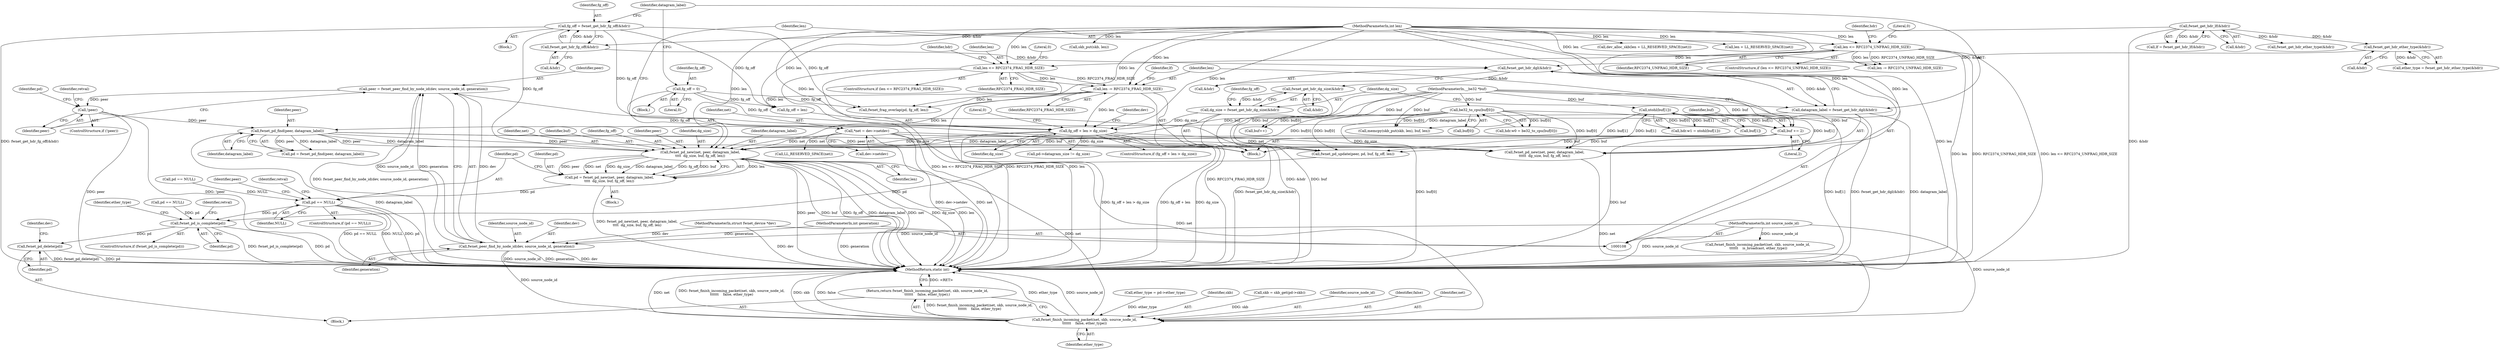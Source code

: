 digraph "0_linux_667121ace9dbafb368618dbabcf07901c962ddac@pointer" {
"1000310" [label="(Call,fwnet_pd_new(net, peer, datagram_label,\n\t\t\t\t  dg_size, buf, fg_off, len))"];
"1000118" [label="(Call,*net = dev->netdev)"];
"1000289" [label="(Call,fwnet_pd_find(peer, datagram_label))"];
"1000279" [label="(Call,!peer)"];
"1000272" [label="(Call,peer = fwnet_peer_find_by_node_id(dev, source_node_id, generation))"];
"1000274" [label="(Call,fwnet_peer_find_by_node_id(dev, source_node_id, generation))"];
"1000109" [label="(MethodParameterIn,struct fwnet_device *dev)"];
"1000112" [label="(MethodParameterIn,int source_node_id)"];
"1000113" [label="(MethodParameterIn,int generation)"];
"1000248" [label="(Call,datagram_label = fwnet_get_hdr_dgl(&hdr))"];
"1000250" [label="(Call,fwnet_get_hdr_dgl(&hdr))"];
"1000232" [label="(Call,fwnet_get_hdr_ether_type(&hdr))"];
"1000149" [label="(Call,fwnet_get_hdr_lf(&hdr))"];
"1000245" [label="(Call,fwnet_get_hdr_fg_off(&hdr))"];
"1000259" [label="(Call,fg_off + len > dg_size)"];
"1000235" [label="(Call,fg_off = 0)"];
"1000243" [label="(Call,fg_off = fwnet_get_hdr_fg_off(&hdr))"];
"1000222" [label="(Call,len -= RFC2374_FRAG_HDR_SIZE)"];
"1000206" [label="(Call,len <= RFC2374_FRAG_HDR_SIZE)"];
"1000134" [label="(Call,len <= RFC2374_UNFRAG_HDR_SIZE)"];
"1000111" [label="(MethodParameterIn,int len)"];
"1000253" [label="(Call,dg_size = fwnet_get_hdr_dg_size(&hdr))"];
"1000255" [label="(Call,fwnet_get_hdr_dg_size(&hdr))"];
"1000215" [label="(Call,ntohl(buf[1]))"];
"1000110" [label="(MethodParameterIn,__be32 *buf)"];
"1000143" [label="(Call,be32_to_cpu(buf[0]))"];
"1000219" [label="(Call,buf += 2)"];
"1000308" [label="(Call,pd = fwnet_pd_new(net, peer, datagram_label,\n\t\t\t\t  dg_size, buf, fg_off, len))"];
"1000319" [label="(Call,pd == NULL)"];
"1000404" [label="(Call,fwnet_pd_is_complete(pd))"];
"1000422" [label="(Call,fwnet_pd_delete(pd))"];
"1000431" [label="(Call,fwnet_finish_incoming_packet(net, skb, source_node_id,\n\t\t\t\t\t\t    false, ether_type))"];
"1000430" [label="(Return,return fwnet_finish_incoming_packet(net, skb, source_node_id,\n\t\t\t\t\t\t    false, ether_type);)"];
"1000219" [label="(Call,buf += 2)"];
"1000293" [label="(Call,pd == NULL)"];
"1000272" [label="(Call,peer = fwnet_peer_find_by_node_id(dev, source_node_id, generation))"];
"1000321" [label="(Identifier,NULL)"];
"1000221" [label="(Literal,2)"];
"1000248" [label="(Call,datagram_label = fwnet_get_hdr_dgl(&hdr))"];
"1000162" [label="(Call,buf++)"];
"1000246" [label="(Call,&hdr)"];
"1000438" [label="(Identifier,retval)"];
"1000112" [label="(MethodParameterIn,int source_node_id)"];
"1000263" [label="(Identifier,dg_size)"];
"1000113" [label="(MethodParameterIn,int generation)"];
"1000290" [label="(Identifier,peer)"];
"1000192" [label="(Call,memcpy(skb_put(skb, len), buf, len))"];
"1000408" [label="(Identifier,ether_type)"];
"1000115" [label="(Block,)"];
"1000135" [label="(Identifier,len)"];
"1000169" [label="(Call,dev_alloc_skb(len + LL_RESERVED_SPACE(net)))"];
"1000313" [label="(Identifier,datagram_label)"];
"1000277" [label="(Identifier,generation)"];
"1000170" [label="(Call,len + LL_RESERVED_SPACE(net))"];
"1000311" [label="(Identifier,net)"];
"1000118" [label="(Call,*net = dev->netdev)"];
"1000407" [label="(Call,ether_type = pd->ether_type)"];
"1000296" [label="(Block,)"];
"1000164" [label="(Call,len -= RFC2374_UNFRAG_HDR_SIZE)"];
"1000141" [label="(Identifier,hdr)"];
"1000260" [label="(Call,fg_off + len)"];
"1000134" [label="(Call,len <= RFC2374_UNFRAG_HDR_SIZE)"];
"1000308" [label="(Call,pd = fwnet_pd_new(net, peer, datagram_label,\n\t\t\t\t  dg_size, buf, fg_off, len))"];
"1000320" [label="(Identifier,pd)"];
"1000315" [label="(Identifier,buf)"];
"1000291" [label="(Identifier,datagram_label)"];
"1000251" [label="(Call,&hdr)"];
"1000259" [label="(Call,fg_off + len > dg_size)"];
"1000287" [label="(Call,pd = fwnet_pd_find(peer, datagram_label))"];
"1000208" [label="(Identifier,RFC2374_FRAG_HDR_SIZE)"];
"1000244" [label="(Identifier,fg_off)"];
"1000111" [label="(MethodParameterIn,int len)"];
"1000249" [label="(Identifier,datagram_label)"];
"1000220" [label="(Identifier,buf)"];
"1000330" [label="(Identifier,peer)"];
"1000237" [label="(Literal,0)"];
"1000261" [label="(Identifier,fg_off)"];
"1000406" [label="(Block,)"];
"1000403" [label="(ControlStructure,if (fwnet_pd_is_complete(pd)))"];
"1000172" [label="(Call,LL_RESERVED_SPACE(net))"];
"1000279" [label="(Call,!peer)"];
"1000207" [label="(Identifier,len)"];
"1000405" [label="(Identifier,pd)"];
"1000433" [label="(Identifier,skb)"];
"1000336" [label="(Call,fwnet_frag_overlap(pd, fg_off, len))"];
"1000205" [label="(ControlStructure,if (len <= RFC2374_FRAG_HDR_SIZE))"];
"1000256" [label="(Call,&hdr)"];
"1000245" [label="(Call,fwnet_get_hdr_fg_off(&hdr))"];
"1000143" [label="(Call,be32_to_cpu(buf[0]))"];
"1000431" [label="(Call,fwnet_finish_incoming_packet(net, skb, source_node_id,\n\t\t\t\t\t\t    false, ether_type))"];
"1000136" [label="(Identifier,RFC2374_UNFRAG_HDR_SIZE)"];
"1000224" [label="(Identifier,RFC2374_FRAG_HDR_SIZE)"];
"1000120" [label="(Call,dev->netdev)"];
"1000340" [label="(Call,pd->datagram_size != dg_size)"];
"1000359" [label="(Call,pd == NULL)"];
"1000110" [label="(MethodParameterIn,__be32 *buf)"];
"1000149" [label="(Call,fwnet_get_hdr_lf(&hdr))"];
"1000206" [label="(Call,len <= RFC2374_FRAG_HDR_SIZE)"];
"1000210" [label="(Literal,0)"];
"1000239" [label="(Block,)"];
"1000278" [label="(ControlStructure,if (!peer))"];
"1000416" [label="(Call,skb = skb_get(pd->skb))"];
"1000309" [label="(Identifier,pd)"];
"1000258" [label="(ControlStructure,if (fg_off + len > dg_size))"];
"1000324" [label="(Identifier,retval)"];
"1000150" [label="(Call,&hdr)"];
"1000276" [label="(Identifier,source_node_id)"];
"1000449" [label="(MethodReturn,static int)"];
"1000318" [label="(ControlStructure,if (pd == NULL))"];
"1000227" [label="(Identifier,lf)"];
"1000288" [label="(Identifier,pd)"];
"1000243" [label="(Call,fg_off = fwnet_get_hdr_fg_off(&hdr))"];
"1000436" [label="(Identifier,ether_type)"];
"1000404" [label="(Call,fwnet_pd_is_complete(pd))"];
"1000119" [label="(Identifier,net)"];
"1000199" [label="(Call,fwnet_finish_incoming_packet(net, skb, source_node_id,\n \t\t\t\t\t\t    is_broadcast, ether_type))"];
"1000273" [label="(Identifier,peer)"];
"1000422" [label="(Call,fwnet_pd_delete(pd))"];
"1000275" [label="(Identifier,dev)"];
"1000236" [label="(Identifier,fg_off)"];
"1000316" [label="(Identifier,fg_off)"];
"1000215" [label="(Call,ntohl(buf[1]))"];
"1000223" [label="(Identifier,len)"];
"1000109" [label="(MethodParameterIn,struct fwnet_device *dev)"];
"1000317" [label="(Identifier,len)"];
"1000312" [label="(Identifier,peer)"];
"1000147" [label="(Call,lf = fwnet_get_hdr_lf(&hdr))"];
"1000193" [label="(Call,skb_put(skb, len))"];
"1000222" [label="(Call,len -= RFC2374_FRAG_HDR_SIZE)"];
"1000235" [label="(Call,fg_off = 0)"];
"1000280" [label="(Identifier,peer)"];
"1000211" [label="(Call,hdr.w1 = ntohl(buf[1]))"];
"1000434" [label="(Identifier,source_node_id)"];
"1000144" [label="(Call,buf[0])"];
"1000435" [label="(Identifier,false)"];
"1000233" [label="(Call,&hdr)"];
"1000430" [label="(Return,return fwnet_finish_incoming_packet(net, skb, source_node_id,\n\t\t\t\t\t\t    false, ether_type);)"];
"1000289" [label="(Call,fwnet_pd_find(peer, datagram_label))"];
"1000230" [label="(Call,ether_type = fwnet_get_hdr_ether_type(&hdr))"];
"1000229" [label="(Block,)"];
"1000213" [label="(Identifier,hdr)"];
"1000232" [label="(Call,fwnet_get_hdr_ether_type(&hdr))"];
"1000254" [label="(Identifier,dg_size)"];
"1000216" [label="(Call,buf[1])"];
"1000253" [label="(Call,dg_size = fwnet_get_hdr_dg_size(&hdr))"];
"1000432" [label="(Identifier,net)"];
"1000139" [label="(Call,hdr.w0 = be32_to_cpu(buf[0]))"];
"1000310" [label="(Call,fwnet_pd_new(net, peer, datagram_label,\n\t\t\t\t  dg_size, buf, fg_off, len))"];
"1000283" [label="(Identifier,retval)"];
"1000255" [label="(Call,fwnet_get_hdr_dg_size(&hdr))"];
"1000159" [label="(Call,fwnet_get_hdr_ether_type(&hdr))"];
"1000376" [label="(Call,fwnet_pd_update(peer, pd, buf, fg_off, len))"];
"1000314" [label="(Identifier,dg_size)"];
"1000269" [label="(Identifier,dev)"];
"1000350" [label="(Call,fwnet_pd_new(net, peer, datagram_label,\n\t\t\t\t\t  dg_size, buf, fg_off, len))"];
"1000274" [label="(Call,fwnet_peer_find_by_node_id(dev, source_node_id, generation))"];
"1000427" [label="(Identifier,dev)"];
"1000133" [label="(ControlStructure,if (len <= RFC2374_UNFRAG_HDR_SIZE))"];
"1000423" [label="(Identifier,pd)"];
"1000250" [label="(Call,fwnet_get_hdr_dgl(&hdr))"];
"1000265" [label="(Literal,0)"];
"1000138" [label="(Literal,0)"];
"1000319" [label="(Call,pd == NULL)"];
"1000310" -> "1000308"  [label="AST: "];
"1000310" -> "1000317"  [label="CFG: "];
"1000311" -> "1000310"  [label="AST: "];
"1000312" -> "1000310"  [label="AST: "];
"1000313" -> "1000310"  [label="AST: "];
"1000314" -> "1000310"  [label="AST: "];
"1000315" -> "1000310"  [label="AST: "];
"1000316" -> "1000310"  [label="AST: "];
"1000317" -> "1000310"  [label="AST: "];
"1000308" -> "1000310"  [label="CFG: "];
"1000310" -> "1000449"  [label="DDG: peer"];
"1000310" -> "1000449"  [label="DDG: buf"];
"1000310" -> "1000449"  [label="DDG: fg_off"];
"1000310" -> "1000449"  [label="DDG: datagram_label"];
"1000310" -> "1000449"  [label="DDG: net"];
"1000310" -> "1000449"  [label="DDG: dg_size"];
"1000310" -> "1000449"  [label="DDG: len"];
"1000310" -> "1000308"  [label="DDG: len"];
"1000310" -> "1000308"  [label="DDG: peer"];
"1000310" -> "1000308"  [label="DDG: net"];
"1000310" -> "1000308"  [label="DDG: dg_size"];
"1000310" -> "1000308"  [label="DDG: datagram_label"];
"1000310" -> "1000308"  [label="DDG: fg_off"];
"1000310" -> "1000308"  [label="DDG: buf"];
"1000118" -> "1000310"  [label="DDG: net"];
"1000289" -> "1000310"  [label="DDG: peer"];
"1000289" -> "1000310"  [label="DDG: datagram_label"];
"1000259" -> "1000310"  [label="DDG: dg_size"];
"1000215" -> "1000310"  [label="DDG: buf[1]"];
"1000143" -> "1000310"  [label="DDG: buf[0]"];
"1000219" -> "1000310"  [label="DDG: buf"];
"1000110" -> "1000310"  [label="DDG: buf"];
"1000235" -> "1000310"  [label="DDG: fg_off"];
"1000243" -> "1000310"  [label="DDG: fg_off"];
"1000111" -> "1000310"  [label="DDG: len"];
"1000222" -> "1000310"  [label="DDG: len"];
"1000310" -> "1000431"  [label="DDG: net"];
"1000118" -> "1000115"  [label="AST: "];
"1000118" -> "1000120"  [label="CFG: "];
"1000119" -> "1000118"  [label="AST: "];
"1000120" -> "1000118"  [label="AST: "];
"1000135" -> "1000118"  [label="CFG: "];
"1000118" -> "1000449"  [label="DDG: dev->netdev"];
"1000118" -> "1000449"  [label="DDG: net"];
"1000118" -> "1000172"  [label="DDG: net"];
"1000118" -> "1000350"  [label="DDG: net"];
"1000118" -> "1000431"  [label="DDG: net"];
"1000289" -> "1000287"  [label="AST: "];
"1000289" -> "1000291"  [label="CFG: "];
"1000290" -> "1000289"  [label="AST: "];
"1000291" -> "1000289"  [label="AST: "];
"1000287" -> "1000289"  [label="CFG: "];
"1000289" -> "1000449"  [label="DDG: datagram_label"];
"1000289" -> "1000287"  [label="DDG: peer"];
"1000289" -> "1000287"  [label="DDG: datagram_label"];
"1000279" -> "1000289"  [label="DDG: peer"];
"1000248" -> "1000289"  [label="DDG: datagram_label"];
"1000289" -> "1000350"  [label="DDG: peer"];
"1000289" -> "1000350"  [label="DDG: datagram_label"];
"1000289" -> "1000376"  [label="DDG: peer"];
"1000279" -> "1000278"  [label="AST: "];
"1000279" -> "1000280"  [label="CFG: "];
"1000280" -> "1000279"  [label="AST: "];
"1000283" -> "1000279"  [label="CFG: "];
"1000288" -> "1000279"  [label="CFG: "];
"1000279" -> "1000449"  [label="DDG: peer"];
"1000279" -> "1000449"  [label="DDG: !peer"];
"1000272" -> "1000279"  [label="DDG: peer"];
"1000272" -> "1000115"  [label="AST: "];
"1000272" -> "1000274"  [label="CFG: "];
"1000273" -> "1000272"  [label="AST: "];
"1000274" -> "1000272"  [label="AST: "];
"1000280" -> "1000272"  [label="CFG: "];
"1000272" -> "1000449"  [label="DDG: fwnet_peer_find_by_node_id(dev, source_node_id, generation)"];
"1000274" -> "1000272"  [label="DDG: dev"];
"1000274" -> "1000272"  [label="DDG: source_node_id"];
"1000274" -> "1000272"  [label="DDG: generation"];
"1000274" -> "1000277"  [label="CFG: "];
"1000275" -> "1000274"  [label="AST: "];
"1000276" -> "1000274"  [label="AST: "];
"1000277" -> "1000274"  [label="AST: "];
"1000274" -> "1000449"  [label="DDG: dev"];
"1000274" -> "1000449"  [label="DDG: source_node_id"];
"1000274" -> "1000449"  [label="DDG: generation"];
"1000109" -> "1000274"  [label="DDG: dev"];
"1000112" -> "1000274"  [label="DDG: source_node_id"];
"1000113" -> "1000274"  [label="DDG: generation"];
"1000274" -> "1000431"  [label="DDG: source_node_id"];
"1000109" -> "1000108"  [label="AST: "];
"1000109" -> "1000449"  [label="DDG: dev"];
"1000112" -> "1000108"  [label="AST: "];
"1000112" -> "1000449"  [label="DDG: source_node_id"];
"1000112" -> "1000199"  [label="DDG: source_node_id"];
"1000112" -> "1000431"  [label="DDG: source_node_id"];
"1000113" -> "1000108"  [label="AST: "];
"1000113" -> "1000449"  [label="DDG: generation"];
"1000248" -> "1000115"  [label="AST: "];
"1000248" -> "1000250"  [label="CFG: "];
"1000249" -> "1000248"  [label="AST: "];
"1000250" -> "1000248"  [label="AST: "];
"1000254" -> "1000248"  [label="CFG: "];
"1000248" -> "1000449"  [label="DDG: fwnet_get_hdr_dgl(&hdr)"];
"1000248" -> "1000449"  [label="DDG: datagram_label"];
"1000250" -> "1000248"  [label="DDG: &hdr"];
"1000250" -> "1000251"  [label="CFG: "];
"1000251" -> "1000250"  [label="AST: "];
"1000232" -> "1000250"  [label="DDG: &hdr"];
"1000245" -> "1000250"  [label="DDG: &hdr"];
"1000250" -> "1000255"  [label="DDG: &hdr"];
"1000232" -> "1000230"  [label="AST: "];
"1000232" -> "1000233"  [label="CFG: "];
"1000233" -> "1000232"  [label="AST: "];
"1000230" -> "1000232"  [label="CFG: "];
"1000232" -> "1000230"  [label="DDG: &hdr"];
"1000149" -> "1000232"  [label="DDG: &hdr"];
"1000149" -> "1000147"  [label="AST: "];
"1000149" -> "1000150"  [label="CFG: "];
"1000150" -> "1000149"  [label="AST: "];
"1000147" -> "1000149"  [label="CFG: "];
"1000149" -> "1000449"  [label="DDG: &hdr"];
"1000149" -> "1000147"  [label="DDG: &hdr"];
"1000149" -> "1000159"  [label="DDG: &hdr"];
"1000149" -> "1000245"  [label="DDG: &hdr"];
"1000245" -> "1000243"  [label="AST: "];
"1000245" -> "1000246"  [label="CFG: "];
"1000246" -> "1000245"  [label="AST: "];
"1000243" -> "1000245"  [label="CFG: "];
"1000245" -> "1000243"  [label="DDG: &hdr"];
"1000259" -> "1000258"  [label="AST: "];
"1000259" -> "1000263"  [label="CFG: "];
"1000260" -> "1000259"  [label="AST: "];
"1000263" -> "1000259"  [label="AST: "];
"1000265" -> "1000259"  [label="CFG: "];
"1000269" -> "1000259"  [label="CFG: "];
"1000259" -> "1000449"  [label="DDG: fg_off + len > dg_size"];
"1000259" -> "1000449"  [label="DDG: fg_off + len"];
"1000259" -> "1000449"  [label="DDG: dg_size"];
"1000235" -> "1000259"  [label="DDG: fg_off"];
"1000243" -> "1000259"  [label="DDG: fg_off"];
"1000222" -> "1000259"  [label="DDG: len"];
"1000111" -> "1000259"  [label="DDG: len"];
"1000253" -> "1000259"  [label="DDG: dg_size"];
"1000259" -> "1000340"  [label="DDG: dg_size"];
"1000259" -> "1000350"  [label="DDG: dg_size"];
"1000235" -> "1000229"  [label="AST: "];
"1000235" -> "1000237"  [label="CFG: "];
"1000236" -> "1000235"  [label="AST: "];
"1000237" -> "1000235"  [label="AST: "];
"1000249" -> "1000235"  [label="CFG: "];
"1000235" -> "1000260"  [label="DDG: fg_off"];
"1000235" -> "1000336"  [label="DDG: fg_off"];
"1000243" -> "1000239"  [label="AST: "];
"1000244" -> "1000243"  [label="AST: "];
"1000249" -> "1000243"  [label="CFG: "];
"1000243" -> "1000449"  [label="DDG: fwnet_get_hdr_fg_off(&hdr)"];
"1000243" -> "1000260"  [label="DDG: fg_off"];
"1000243" -> "1000336"  [label="DDG: fg_off"];
"1000222" -> "1000115"  [label="AST: "];
"1000222" -> "1000224"  [label="CFG: "];
"1000223" -> "1000222"  [label="AST: "];
"1000224" -> "1000222"  [label="AST: "];
"1000227" -> "1000222"  [label="CFG: "];
"1000222" -> "1000449"  [label="DDG: RFC2374_FRAG_HDR_SIZE"];
"1000206" -> "1000222"  [label="DDG: RFC2374_FRAG_HDR_SIZE"];
"1000206" -> "1000222"  [label="DDG: len"];
"1000111" -> "1000222"  [label="DDG: len"];
"1000222" -> "1000260"  [label="DDG: len"];
"1000222" -> "1000336"  [label="DDG: len"];
"1000206" -> "1000205"  [label="AST: "];
"1000206" -> "1000208"  [label="CFG: "];
"1000207" -> "1000206"  [label="AST: "];
"1000208" -> "1000206"  [label="AST: "];
"1000210" -> "1000206"  [label="CFG: "];
"1000213" -> "1000206"  [label="CFG: "];
"1000206" -> "1000449"  [label="DDG: len <= RFC2374_FRAG_HDR_SIZE"];
"1000206" -> "1000449"  [label="DDG: RFC2374_FRAG_HDR_SIZE"];
"1000206" -> "1000449"  [label="DDG: len"];
"1000134" -> "1000206"  [label="DDG: len"];
"1000111" -> "1000206"  [label="DDG: len"];
"1000134" -> "1000133"  [label="AST: "];
"1000134" -> "1000136"  [label="CFG: "];
"1000135" -> "1000134"  [label="AST: "];
"1000136" -> "1000134"  [label="AST: "];
"1000138" -> "1000134"  [label="CFG: "];
"1000141" -> "1000134"  [label="CFG: "];
"1000134" -> "1000449"  [label="DDG: len <= RFC2374_UNFRAG_HDR_SIZE"];
"1000134" -> "1000449"  [label="DDG: len"];
"1000134" -> "1000449"  [label="DDG: RFC2374_UNFRAG_HDR_SIZE"];
"1000111" -> "1000134"  [label="DDG: len"];
"1000134" -> "1000164"  [label="DDG: RFC2374_UNFRAG_HDR_SIZE"];
"1000134" -> "1000164"  [label="DDG: len"];
"1000111" -> "1000108"  [label="AST: "];
"1000111" -> "1000449"  [label="DDG: len"];
"1000111" -> "1000164"  [label="DDG: len"];
"1000111" -> "1000169"  [label="DDG: len"];
"1000111" -> "1000170"  [label="DDG: len"];
"1000111" -> "1000193"  [label="DDG: len"];
"1000111" -> "1000192"  [label="DDG: len"];
"1000111" -> "1000260"  [label="DDG: len"];
"1000111" -> "1000336"  [label="DDG: len"];
"1000111" -> "1000350"  [label="DDG: len"];
"1000111" -> "1000376"  [label="DDG: len"];
"1000253" -> "1000115"  [label="AST: "];
"1000253" -> "1000255"  [label="CFG: "];
"1000254" -> "1000253"  [label="AST: "];
"1000255" -> "1000253"  [label="AST: "];
"1000261" -> "1000253"  [label="CFG: "];
"1000253" -> "1000449"  [label="DDG: fwnet_get_hdr_dg_size(&hdr)"];
"1000255" -> "1000253"  [label="DDG: &hdr"];
"1000255" -> "1000256"  [label="CFG: "];
"1000256" -> "1000255"  [label="AST: "];
"1000255" -> "1000449"  [label="DDG: &hdr"];
"1000215" -> "1000211"  [label="AST: "];
"1000215" -> "1000216"  [label="CFG: "];
"1000216" -> "1000215"  [label="AST: "];
"1000211" -> "1000215"  [label="CFG: "];
"1000215" -> "1000449"  [label="DDG: buf[1]"];
"1000215" -> "1000211"  [label="DDG: buf[1]"];
"1000110" -> "1000215"  [label="DDG: buf"];
"1000215" -> "1000219"  [label="DDG: buf[1]"];
"1000215" -> "1000350"  [label="DDG: buf[1]"];
"1000215" -> "1000376"  [label="DDG: buf[1]"];
"1000110" -> "1000108"  [label="AST: "];
"1000110" -> "1000449"  [label="DDG: buf"];
"1000110" -> "1000143"  [label="DDG: buf"];
"1000110" -> "1000162"  [label="DDG: buf"];
"1000110" -> "1000192"  [label="DDG: buf"];
"1000110" -> "1000219"  [label="DDG: buf"];
"1000110" -> "1000350"  [label="DDG: buf"];
"1000110" -> "1000376"  [label="DDG: buf"];
"1000143" -> "1000139"  [label="AST: "];
"1000143" -> "1000144"  [label="CFG: "];
"1000144" -> "1000143"  [label="AST: "];
"1000139" -> "1000143"  [label="CFG: "];
"1000143" -> "1000449"  [label="DDG: buf[0]"];
"1000143" -> "1000139"  [label="DDG: buf[0]"];
"1000143" -> "1000162"  [label="DDG: buf[0]"];
"1000143" -> "1000192"  [label="DDG: buf[0]"];
"1000143" -> "1000219"  [label="DDG: buf[0]"];
"1000143" -> "1000350"  [label="DDG: buf[0]"];
"1000143" -> "1000376"  [label="DDG: buf[0]"];
"1000219" -> "1000115"  [label="AST: "];
"1000219" -> "1000221"  [label="CFG: "];
"1000220" -> "1000219"  [label="AST: "];
"1000221" -> "1000219"  [label="AST: "];
"1000223" -> "1000219"  [label="CFG: "];
"1000219" -> "1000449"  [label="DDG: buf"];
"1000219" -> "1000350"  [label="DDG: buf"];
"1000219" -> "1000376"  [label="DDG: buf"];
"1000308" -> "1000296"  [label="AST: "];
"1000309" -> "1000308"  [label="AST: "];
"1000320" -> "1000308"  [label="CFG: "];
"1000308" -> "1000449"  [label="DDG: fwnet_pd_new(net, peer, datagram_label,\n\t\t\t\t  dg_size, buf, fg_off, len)"];
"1000308" -> "1000319"  [label="DDG: pd"];
"1000319" -> "1000318"  [label="AST: "];
"1000319" -> "1000321"  [label="CFG: "];
"1000320" -> "1000319"  [label="AST: "];
"1000321" -> "1000319"  [label="AST: "];
"1000324" -> "1000319"  [label="CFG: "];
"1000330" -> "1000319"  [label="CFG: "];
"1000319" -> "1000449"  [label="DDG: pd == NULL"];
"1000319" -> "1000449"  [label="DDG: NULL"];
"1000319" -> "1000449"  [label="DDG: pd"];
"1000293" -> "1000319"  [label="DDG: NULL"];
"1000319" -> "1000404"  [label="DDG: pd"];
"1000404" -> "1000403"  [label="AST: "];
"1000404" -> "1000405"  [label="CFG: "];
"1000405" -> "1000404"  [label="AST: "];
"1000408" -> "1000404"  [label="CFG: "];
"1000438" -> "1000404"  [label="CFG: "];
"1000404" -> "1000449"  [label="DDG: pd"];
"1000404" -> "1000449"  [label="DDG: fwnet_pd_is_complete(pd)"];
"1000359" -> "1000404"  [label="DDG: pd"];
"1000376" -> "1000404"  [label="DDG: pd"];
"1000404" -> "1000422"  [label="DDG: pd"];
"1000422" -> "1000406"  [label="AST: "];
"1000422" -> "1000423"  [label="CFG: "];
"1000423" -> "1000422"  [label="AST: "];
"1000427" -> "1000422"  [label="CFG: "];
"1000422" -> "1000449"  [label="DDG: pd"];
"1000422" -> "1000449"  [label="DDG: fwnet_pd_delete(pd)"];
"1000431" -> "1000430"  [label="AST: "];
"1000431" -> "1000436"  [label="CFG: "];
"1000432" -> "1000431"  [label="AST: "];
"1000433" -> "1000431"  [label="AST: "];
"1000434" -> "1000431"  [label="AST: "];
"1000435" -> "1000431"  [label="AST: "];
"1000436" -> "1000431"  [label="AST: "];
"1000430" -> "1000431"  [label="CFG: "];
"1000431" -> "1000449"  [label="DDG: ether_type"];
"1000431" -> "1000449"  [label="DDG: source_node_id"];
"1000431" -> "1000449"  [label="DDG: net"];
"1000431" -> "1000449"  [label="DDG: fwnet_finish_incoming_packet(net, skb, source_node_id,\n\t\t\t\t\t\t    false, ether_type)"];
"1000431" -> "1000449"  [label="DDG: skb"];
"1000431" -> "1000449"  [label="DDG: false"];
"1000431" -> "1000430"  [label="DDG: fwnet_finish_incoming_packet(net, skb, source_node_id,\n\t\t\t\t\t\t    false, ether_type)"];
"1000350" -> "1000431"  [label="DDG: net"];
"1000416" -> "1000431"  [label="DDG: skb"];
"1000407" -> "1000431"  [label="DDG: ether_type"];
"1000430" -> "1000406"  [label="AST: "];
"1000449" -> "1000430"  [label="CFG: "];
"1000430" -> "1000449"  [label="DDG: <RET>"];
}

